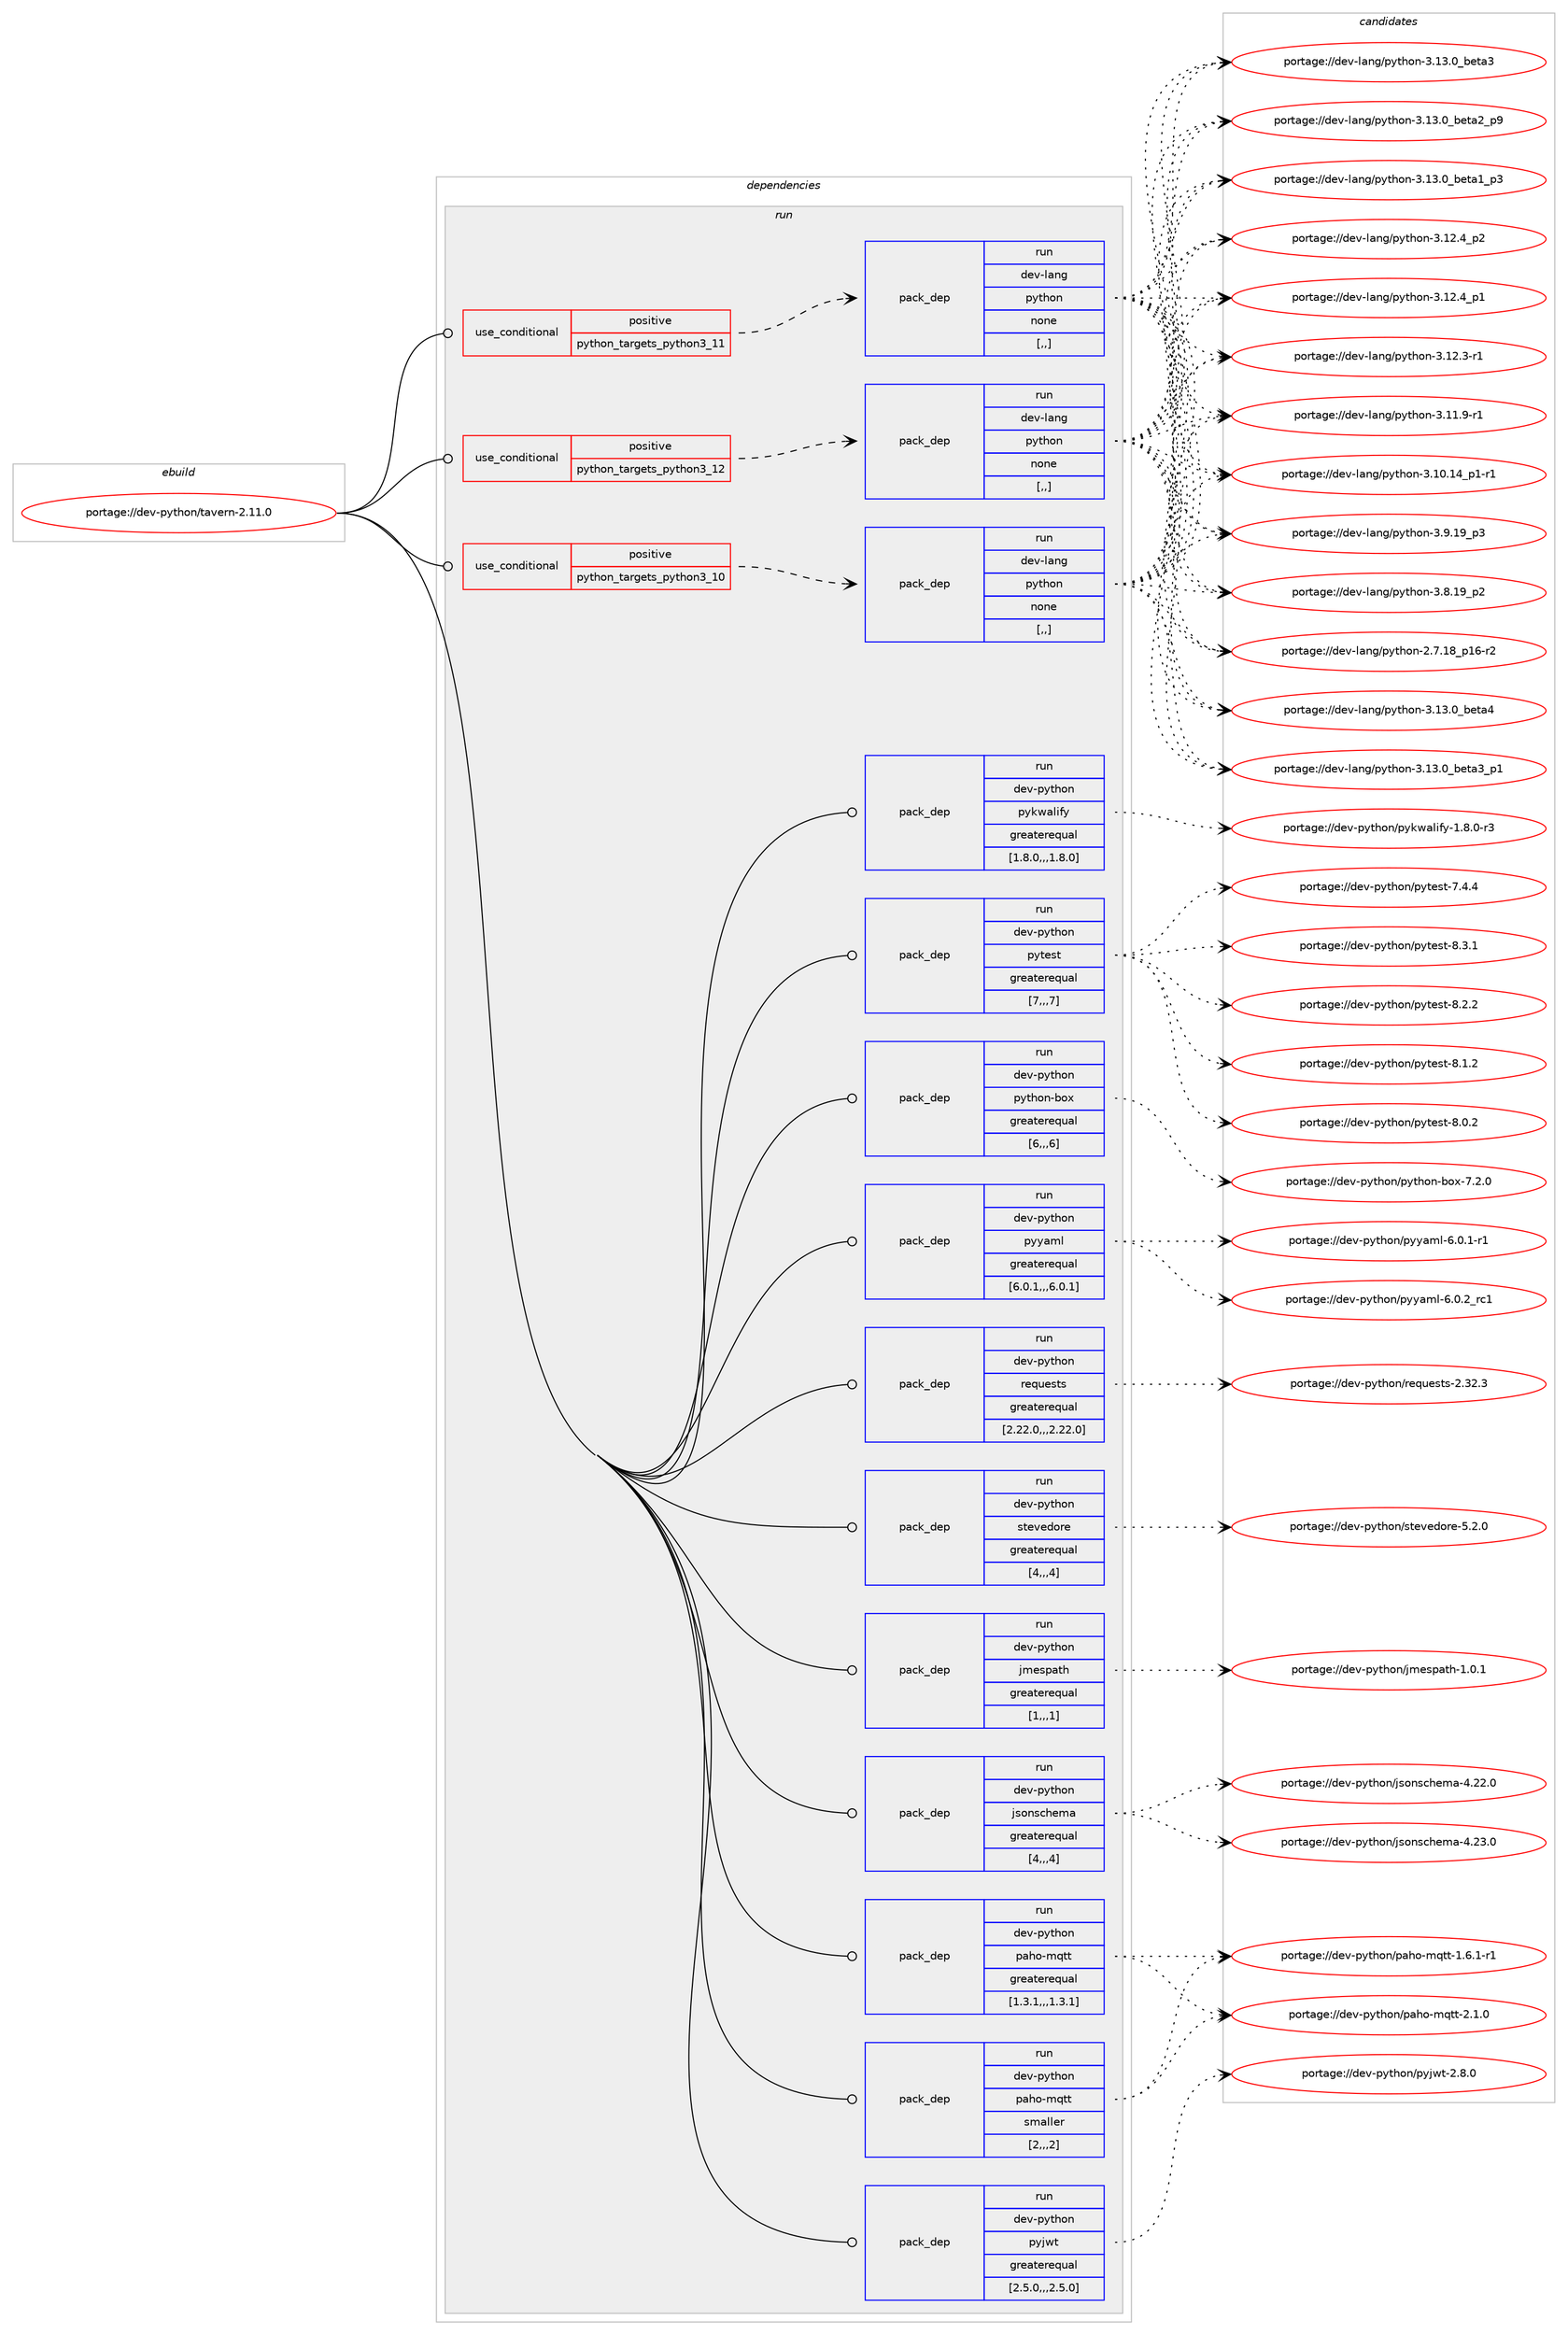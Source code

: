 digraph prolog {

# *************
# Graph options
# *************

newrank=true;
concentrate=true;
compound=true;
graph [rankdir=LR,fontname=Helvetica,fontsize=10,ranksep=1.5];#, ranksep=2.5, nodesep=0.2];
edge  [arrowhead=vee];
node  [fontname=Helvetica,fontsize=10];

# **********
# The ebuild
# **********

subgraph cluster_leftcol {
color=gray;
label=<<i>ebuild</i>>;
id [label="portage://dev-python/tavern-2.11.0", color=red, width=4, href="../dev-python/tavern-2.11.0.svg"];
}

# ****************
# The dependencies
# ****************

subgraph cluster_midcol {
color=gray;
label=<<i>dependencies</i>>;
subgraph cluster_compile {
fillcolor="#eeeeee";
style=filled;
label=<<i>compile</i>>;
}
subgraph cluster_compileandrun {
fillcolor="#eeeeee";
style=filled;
label=<<i>compile and run</i>>;
}
subgraph cluster_run {
fillcolor="#eeeeee";
style=filled;
label=<<i>run</i>>;
subgraph cond40678 {
dependency166243 [label=<<TABLE BORDER="0" CELLBORDER="1" CELLSPACING="0" CELLPADDING="4"><TR><TD ROWSPAN="3" CELLPADDING="10">use_conditional</TD></TR><TR><TD>positive</TD></TR><TR><TD>python_targets_python3_10</TD></TR></TABLE>>, shape=none, color=red];
subgraph pack124289 {
dependency166244 [label=<<TABLE BORDER="0" CELLBORDER="1" CELLSPACING="0" CELLPADDING="4" WIDTH="220"><TR><TD ROWSPAN="6" CELLPADDING="30">pack_dep</TD></TR><TR><TD WIDTH="110">run</TD></TR><TR><TD>dev-lang</TD></TR><TR><TD>python</TD></TR><TR><TD>none</TD></TR><TR><TD>[,,]</TD></TR></TABLE>>, shape=none, color=blue];
}
dependency166243:e -> dependency166244:w [weight=20,style="dashed",arrowhead="vee"];
}
id:e -> dependency166243:w [weight=20,style="solid",arrowhead="odot"];
subgraph cond40679 {
dependency166245 [label=<<TABLE BORDER="0" CELLBORDER="1" CELLSPACING="0" CELLPADDING="4"><TR><TD ROWSPAN="3" CELLPADDING="10">use_conditional</TD></TR><TR><TD>positive</TD></TR><TR><TD>python_targets_python3_11</TD></TR></TABLE>>, shape=none, color=red];
subgraph pack124290 {
dependency166246 [label=<<TABLE BORDER="0" CELLBORDER="1" CELLSPACING="0" CELLPADDING="4" WIDTH="220"><TR><TD ROWSPAN="6" CELLPADDING="30">pack_dep</TD></TR><TR><TD WIDTH="110">run</TD></TR><TR><TD>dev-lang</TD></TR><TR><TD>python</TD></TR><TR><TD>none</TD></TR><TR><TD>[,,]</TD></TR></TABLE>>, shape=none, color=blue];
}
dependency166245:e -> dependency166246:w [weight=20,style="dashed",arrowhead="vee"];
}
id:e -> dependency166245:w [weight=20,style="solid",arrowhead="odot"];
subgraph cond40680 {
dependency166247 [label=<<TABLE BORDER="0" CELLBORDER="1" CELLSPACING="0" CELLPADDING="4"><TR><TD ROWSPAN="3" CELLPADDING="10">use_conditional</TD></TR><TR><TD>positive</TD></TR><TR><TD>python_targets_python3_12</TD></TR></TABLE>>, shape=none, color=red];
subgraph pack124291 {
dependency166248 [label=<<TABLE BORDER="0" CELLBORDER="1" CELLSPACING="0" CELLPADDING="4" WIDTH="220"><TR><TD ROWSPAN="6" CELLPADDING="30">pack_dep</TD></TR><TR><TD WIDTH="110">run</TD></TR><TR><TD>dev-lang</TD></TR><TR><TD>python</TD></TR><TR><TD>none</TD></TR><TR><TD>[,,]</TD></TR></TABLE>>, shape=none, color=blue];
}
dependency166247:e -> dependency166248:w [weight=20,style="dashed",arrowhead="vee"];
}
id:e -> dependency166247:w [weight=20,style="solid",arrowhead="odot"];
subgraph pack124292 {
dependency166249 [label=<<TABLE BORDER="0" CELLBORDER="1" CELLSPACING="0" CELLPADDING="4" WIDTH="220"><TR><TD ROWSPAN="6" CELLPADDING="30">pack_dep</TD></TR><TR><TD WIDTH="110">run</TD></TR><TR><TD>dev-python</TD></TR><TR><TD>jmespath</TD></TR><TR><TD>greaterequal</TD></TR><TR><TD>[1,,,1]</TD></TR></TABLE>>, shape=none, color=blue];
}
id:e -> dependency166249:w [weight=20,style="solid",arrowhead="odot"];
subgraph pack124293 {
dependency166250 [label=<<TABLE BORDER="0" CELLBORDER="1" CELLSPACING="0" CELLPADDING="4" WIDTH="220"><TR><TD ROWSPAN="6" CELLPADDING="30">pack_dep</TD></TR><TR><TD WIDTH="110">run</TD></TR><TR><TD>dev-python</TD></TR><TR><TD>jsonschema</TD></TR><TR><TD>greaterequal</TD></TR><TR><TD>[4,,,4]</TD></TR></TABLE>>, shape=none, color=blue];
}
id:e -> dependency166250:w [weight=20,style="solid",arrowhead="odot"];
subgraph pack124294 {
dependency166251 [label=<<TABLE BORDER="0" CELLBORDER="1" CELLSPACING="0" CELLPADDING="4" WIDTH="220"><TR><TD ROWSPAN="6" CELLPADDING="30">pack_dep</TD></TR><TR><TD WIDTH="110">run</TD></TR><TR><TD>dev-python</TD></TR><TR><TD>paho-mqtt</TD></TR><TR><TD>greaterequal</TD></TR><TR><TD>[1.3.1,,,1.3.1]</TD></TR></TABLE>>, shape=none, color=blue];
}
id:e -> dependency166251:w [weight=20,style="solid",arrowhead="odot"];
subgraph pack124295 {
dependency166252 [label=<<TABLE BORDER="0" CELLBORDER="1" CELLSPACING="0" CELLPADDING="4" WIDTH="220"><TR><TD ROWSPAN="6" CELLPADDING="30">pack_dep</TD></TR><TR><TD WIDTH="110">run</TD></TR><TR><TD>dev-python</TD></TR><TR><TD>paho-mqtt</TD></TR><TR><TD>smaller</TD></TR><TR><TD>[2,,,2]</TD></TR></TABLE>>, shape=none, color=blue];
}
id:e -> dependency166252:w [weight=20,style="solid",arrowhead="odot"];
subgraph pack124296 {
dependency166253 [label=<<TABLE BORDER="0" CELLBORDER="1" CELLSPACING="0" CELLPADDING="4" WIDTH="220"><TR><TD ROWSPAN="6" CELLPADDING="30">pack_dep</TD></TR><TR><TD WIDTH="110">run</TD></TR><TR><TD>dev-python</TD></TR><TR><TD>pyjwt</TD></TR><TR><TD>greaterequal</TD></TR><TR><TD>[2.5.0,,,2.5.0]</TD></TR></TABLE>>, shape=none, color=blue];
}
id:e -> dependency166253:w [weight=20,style="solid",arrowhead="odot"];
subgraph pack124297 {
dependency166254 [label=<<TABLE BORDER="0" CELLBORDER="1" CELLSPACING="0" CELLPADDING="4" WIDTH="220"><TR><TD ROWSPAN="6" CELLPADDING="30">pack_dep</TD></TR><TR><TD WIDTH="110">run</TD></TR><TR><TD>dev-python</TD></TR><TR><TD>pykwalify</TD></TR><TR><TD>greaterequal</TD></TR><TR><TD>[1.8.0,,,1.8.0]</TD></TR></TABLE>>, shape=none, color=blue];
}
id:e -> dependency166254:w [weight=20,style="solid",arrowhead="odot"];
subgraph pack124298 {
dependency166255 [label=<<TABLE BORDER="0" CELLBORDER="1" CELLSPACING="0" CELLPADDING="4" WIDTH="220"><TR><TD ROWSPAN="6" CELLPADDING="30">pack_dep</TD></TR><TR><TD WIDTH="110">run</TD></TR><TR><TD>dev-python</TD></TR><TR><TD>pytest</TD></TR><TR><TD>greaterequal</TD></TR><TR><TD>[7,,,7]</TD></TR></TABLE>>, shape=none, color=blue];
}
id:e -> dependency166255:w [weight=20,style="solid",arrowhead="odot"];
subgraph pack124299 {
dependency166256 [label=<<TABLE BORDER="0" CELLBORDER="1" CELLSPACING="0" CELLPADDING="4" WIDTH="220"><TR><TD ROWSPAN="6" CELLPADDING="30">pack_dep</TD></TR><TR><TD WIDTH="110">run</TD></TR><TR><TD>dev-python</TD></TR><TR><TD>python-box</TD></TR><TR><TD>greaterequal</TD></TR><TR><TD>[6,,,6]</TD></TR></TABLE>>, shape=none, color=blue];
}
id:e -> dependency166256:w [weight=20,style="solid",arrowhead="odot"];
subgraph pack124300 {
dependency166257 [label=<<TABLE BORDER="0" CELLBORDER="1" CELLSPACING="0" CELLPADDING="4" WIDTH="220"><TR><TD ROWSPAN="6" CELLPADDING="30">pack_dep</TD></TR><TR><TD WIDTH="110">run</TD></TR><TR><TD>dev-python</TD></TR><TR><TD>pyyaml</TD></TR><TR><TD>greaterequal</TD></TR><TR><TD>[6.0.1,,,6.0.1]</TD></TR></TABLE>>, shape=none, color=blue];
}
id:e -> dependency166257:w [weight=20,style="solid",arrowhead="odot"];
subgraph pack124301 {
dependency166258 [label=<<TABLE BORDER="0" CELLBORDER="1" CELLSPACING="0" CELLPADDING="4" WIDTH="220"><TR><TD ROWSPAN="6" CELLPADDING="30">pack_dep</TD></TR><TR><TD WIDTH="110">run</TD></TR><TR><TD>dev-python</TD></TR><TR><TD>requests</TD></TR><TR><TD>greaterequal</TD></TR><TR><TD>[2.22.0,,,2.22.0]</TD></TR></TABLE>>, shape=none, color=blue];
}
id:e -> dependency166258:w [weight=20,style="solid",arrowhead="odot"];
subgraph pack124302 {
dependency166259 [label=<<TABLE BORDER="0" CELLBORDER="1" CELLSPACING="0" CELLPADDING="4" WIDTH="220"><TR><TD ROWSPAN="6" CELLPADDING="30">pack_dep</TD></TR><TR><TD WIDTH="110">run</TD></TR><TR><TD>dev-python</TD></TR><TR><TD>stevedore</TD></TR><TR><TD>greaterequal</TD></TR><TR><TD>[4,,,4]</TD></TR></TABLE>>, shape=none, color=blue];
}
id:e -> dependency166259:w [weight=20,style="solid",arrowhead="odot"];
}
}

# **************
# The candidates
# **************

subgraph cluster_choices {
rank=same;
color=gray;
label=<<i>candidates</i>>;

subgraph choice124289 {
color=black;
nodesep=1;
choice1001011184510897110103471121211161041111104551464951464895981011169752 [label="portage://dev-lang/python-3.13.0_beta4", color=red, width=4,href="../dev-lang/python-3.13.0_beta4.svg"];
choice10010111845108971101034711212111610411111045514649514648959810111697519511249 [label="portage://dev-lang/python-3.13.0_beta3_p1", color=red, width=4,href="../dev-lang/python-3.13.0_beta3_p1.svg"];
choice1001011184510897110103471121211161041111104551464951464895981011169751 [label="portage://dev-lang/python-3.13.0_beta3", color=red, width=4,href="../dev-lang/python-3.13.0_beta3.svg"];
choice10010111845108971101034711212111610411111045514649514648959810111697509511257 [label="portage://dev-lang/python-3.13.0_beta2_p9", color=red, width=4,href="../dev-lang/python-3.13.0_beta2_p9.svg"];
choice10010111845108971101034711212111610411111045514649514648959810111697499511251 [label="portage://dev-lang/python-3.13.0_beta1_p3", color=red, width=4,href="../dev-lang/python-3.13.0_beta1_p3.svg"];
choice100101118451089711010347112121116104111110455146495046529511250 [label="portage://dev-lang/python-3.12.4_p2", color=red, width=4,href="../dev-lang/python-3.12.4_p2.svg"];
choice100101118451089711010347112121116104111110455146495046529511249 [label="portage://dev-lang/python-3.12.4_p1", color=red, width=4,href="../dev-lang/python-3.12.4_p1.svg"];
choice100101118451089711010347112121116104111110455146495046514511449 [label="portage://dev-lang/python-3.12.3-r1", color=red, width=4,href="../dev-lang/python-3.12.3-r1.svg"];
choice100101118451089711010347112121116104111110455146494946574511449 [label="portage://dev-lang/python-3.11.9-r1", color=red, width=4,href="../dev-lang/python-3.11.9-r1.svg"];
choice100101118451089711010347112121116104111110455146494846495295112494511449 [label="portage://dev-lang/python-3.10.14_p1-r1", color=red, width=4,href="../dev-lang/python-3.10.14_p1-r1.svg"];
choice100101118451089711010347112121116104111110455146574649579511251 [label="portage://dev-lang/python-3.9.19_p3", color=red, width=4,href="../dev-lang/python-3.9.19_p3.svg"];
choice100101118451089711010347112121116104111110455146564649579511250 [label="portage://dev-lang/python-3.8.19_p2", color=red, width=4,href="../dev-lang/python-3.8.19_p2.svg"];
choice100101118451089711010347112121116104111110455046554649569511249544511450 [label="portage://dev-lang/python-2.7.18_p16-r2", color=red, width=4,href="../dev-lang/python-2.7.18_p16-r2.svg"];
dependency166244:e -> choice1001011184510897110103471121211161041111104551464951464895981011169752:w [style=dotted,weight="100"];
dependency166244:e -> choice10010111845108971101034711212111610411111045514649514648959810111697519511249:w [style=dotted,weight="100"];
dependency166244:e -> choice1001011184510897110103471121211161041111104551464951464895981011169751:w [style=dotted,weight="100"];
dependency166244:e -> choice10010111845108971101034711212111610411111045514649514648959810111697509511257:w [style=dotted,weight="100"];
dependency166244:e -> choice10010111845108971101034711212111610411111045514649514648959810111697499511251:w [style=dotted,weight="100"];
dependency166244:e -> choice100101118451089711010347112121116104111110455146495046529511250:w [style=dotted,weight="100"];
dependency166244:e -> choice100101118451089711010347112121116104111110455146495046529511249:w [style=dotted,weight="100"];
dependency166244:e -> choice100101118451089711010347112121116104111110455146495046514511449:w [style=dotted,weight="100"];
dependency166244:e -> choice100101118451089711010347112121116104111110455146494946574511449:w [style=dotted,weight="100"];
dependency166244:e -> choice100101118451089711010347112121116104111110455146494846495295112494511449:w [style=dotted,weight="100"];
dependency166244:e -> choice100101118451089711010347112121116104111110455146574649579511251:w [style=dotted,weight="100"];
dependency166244:e -> choice100101118451089711010347112121116104111110455146564649579511250:w [style=dotted,weight="100"];
dependency166244:e -> choice100101118451089711010347112121116104111110455046554649569511249544511450:w [style=dotted,weight="100"];
}
subgraph choice124290 {
color=black;
nodesep=1;
choice1001011184510897110103471121211161041111104551464951464895981011169752 [label="portage://dev-lang/python-3.13.0_beta4", color=red, width=4,href="../dev-lang/python-3.13.0_beta4.svg"];
choice10010111845108971101034711212111610411111045514649514648959810111697519511249 [label="portage://dev-lang/python-3.13.0_beta3_p1", color=red, width=4,href="../dev-lang/python-3.13.0_beta3_p1.svg"];
choice1001011184510897110103471121211161041111104551464951464895981011169751 [label="portage://dev-lang/python-3.13.0_beta3", color=red, width=4,href="../dev-lang/python-3.13.0_beta3.svg"];
choice10010111845108971101034711212111610411111045514649514648959810111697509511257 [label="portage://dev-lang/python-3.13.0_beta2_p9", color=red, width=4,href="../dev-lang/python-3.13.0_beta2_p9.svg"];
choice10010111845108971101034711212111610411111045514649514648959810111697499511251 [label="portage://dev-lang/python-3.13.0_beta1_p3", color=red, width=4,href="../dev-lang/python-3.13.0_beta1_p3.svg"];
choice100101118451089711010347112121116104111110455146495046529511250 [label="portage://dev-lang/python-3.12.4_p2", color=red, width=4,href="../dev-lang/python-3.12.4_p2.svg"];
choice100101118451089711010347112121116104111110455146495046529511249 [label="portage://dev-lang/python-3.12.4_p1", color=red, width=4,href="../dev-lang/python-3.12.4_p1.svg"];
choice100101118451089711010347112121116104111110455146495046514511449 [label="portage://dev-lang/python-3.12.3-r1", color=red, width=4,href="../dev-lang/python-3.12.3-r1.svg"];
choice100101118451089711010347112121116104111110455146494946574511449 [label="portage://dev-lang/python-3.11.9-r1", color=red, width=4,href="../dev-lang/python-3.11.9-r1.svg"];
choice100101118451089711010347112121116104111110455146494846495295112494511449 [label="portage://dev-lang/python-3.10.14_p1-r1", color=red, width=4,href="../dev-lang/python-3.10.14_p1-r1.svg"];
choice100101118451089711010347112121116104111110455146574649579511251 [label="portage://dev-lang/python-3.9.19_p3", color=red, width=4,href="../dev-lang/python-3.9.19_p3.svg"];
choice100101118451089711010347112121116104111110455146564649579511250 [label="portage://dev-lang/python-3.8.19_p2", color=red, width=4,href="../dev-lang/python-3.8.19_p2.svg"];
choice100101118451089711010347112121116104111110455046554649569511249544511450 [label="portage://dev-lang/python-2.7.18_p16-r2", color=red, width=4,href="../dev-lang/python-2.7.18_p16-r2.svg"];
dependency166246:e -> choice1001011184510897110103471121211161041111104551464951464895981011169752:w [style=dotted,weight="100"];
dependency166246:e -> choice10010111845108971101034711212111610411111045514649514648959810111697519511249:w [style=dotted,weight="100"];
dependency166246:e -> choice1001011184510897110103471121211161041111104551464951464895981011169751:w [style=dotted,weight="100"];
dependency166246:e -> choice10010111845108971101034711212111610411111045514649514648959810111697509511257:w [style=dotted,weight="100"];
dependency166246:e -> choice10010111845108971101034711212111610411111045514649514648959810111697499511251:w [style=dotted,weight="100"];
dependency166246:e -> choice100101118451089711010347112121116104111110455146495046529511250:w [style=dotted,weight="100"];
dependency166246:e -> choice100101118451089711010347112121116104111110455146495046529511249:w [style=dotted,weight="100"];
dependency166246:e -> choice100101118451089711010347112121116104111110455146495046514511449:w [style=dotted,weight="100"];
dependency166246:e -> choice100101118451089711010347112121116104111110455146494946574511449:w [style=dotted,weight="100"];
dependency166246:e -> choice100101118451089711010347112121116104111110455146494846495295112494511449:w [style=dotted,weight="100"];
dependency166246:e -> choice100101118451089711010347112121116104111110455146574649579511251:w [style=dotted,weight="100"];
dependency166246:e -> choice100101118451089711010347112121116104111110455146564649579511250:w [style=dotted,weight="100"];
dependency166246:e -> choice100101118451089711010347112121116104111110455046554649569511249544511450:w [style=dotted,weight="100"];
}
subgraph choice124291 {
color=black;
nodesep=1;
choice1001011184510897110103471121211161041111104551464951464895981011169752 [label="portage://dev-lang/python-3.13.0_beta4", color=red, width=4,href="../dev-lang/python-3.13.0_beta4.svg"];
choice10010111845108971101034711212111610411111045514649514648959810111697519511249 [label="portage://dev-lang/python-3.13.0_beta3_p1", color=red, width=4,href="../dev-lang/python-3.13.0_beta3_p1.svg"];
choice1001011184510897110103471121211161041111104551464951464895981011169751 [label="portage://dev-lang/python-3.13.0_beta3", color=red, width=4,href="../dev-lang/python-3.13.0_beta3.svg"];
choice10010111845108971101034711212111610411111045514649514648959810111697509511257 [label="portage://dev-lang/python-3.13.0_beta2_p9", color=red, width=4,href="../dev-lang/python-3.13.0_beta2_p9.svg"];
choice10010111845108971101034711212111610411111045514649514648959810111697499511251 [label="portage://dev-lang/python-3.13.0_beta1_p3", color=red, width=4,href="../dev-lang/python-3.13.0_beta1_p3.svg"];
choice100101118451089711010347112121116104111110455146495046529511250 [label="portage://dev-lang/python-3.12.4_p2", color=red, width=4,href="../dev-lang/python-3.12.4_p2.svg"];
choice100101118451089711010347112121116104111110455146495046529511249 [label="portage://dev-lang/python-3.12.4_p1", color=red, width=4,href="../dev-lang/python-3.12.4_p1.svg"];
choice100101118451089711010347112121116104111110455146495046514511449 [label="portage://dev-lang/python-3.12.3-r1", color=red, width=4,href="../dev-lang/python-3.12.3-r1.svg"];
choice100101118451089711010347112121116104111110455146494946574511449 [label="portage://dev-lang/python-3.11.9-r1", color=red, width=4,href="../dev-lang/python-3.11.9-r1.svg"];
choice100101118451089711010347112121116104111110455146494846495295112494511449 [label="portage://dev-lang/python-3.10.14_p1-r1", color=red, width=4,href="../dev-lang/python-3.10.14_p1-r1.svg"];
choice100101118451089711010347112121116104111110455146574649579511251 [label="portage://dev-lang/python-3.9.19_p3", color=red, width=4,href="../dev-lang/python-3.9.19_p3.svg"];
choice100101118451089711010347112121116104111110455146564649579511250 [label="portage://dev-lang/python-3.8.19_p2", color=red, width=4,href="../dev-lang/python-3.8.19_p2.svg"];
choice100101118451089711010347112121116104111110455046554649569511249544511450 [label="portage://dev-lang/python-2.7.18_p16-r2", color=red, width=4,href="../dev-lang/python-2.7.18_p16-r2.svg"];
dependency166248:e -> choice1001011184510897110103471121211161041111104551464951464895981011169752:w [style=dotted,weight="100"];
dependency166248:e -> choice10010111845108971101034711212111610411111045514649514648959810111697519511249:w [style=dotted,weight="100"];
dependency166248:e -> choice1001011184510897110103471121211161041111104551464951464895981011169751:w [style=dotted,weight="100"];
dependency166248:e -> choice10010111845108971101034711212111610411111045514649514648959810111697509511257:w [style=dotted,weight="100"];
dependency166248:e -> choice10010111845108971101034711212111610411111045514649514648959810111697499511251:w [style=dotted,weight="100"];
dependency166248:e -> choice100101118451089711010347112121116104111110455146495046529511250:w [style=dotted,weight="100"];
dependency166248:e -> choice100101118451089711010347112121116104111110455146495046529511249:w [style=dotted,weight="100"];
dependency166248:e -> choice100101118451089711010347112121116104111110455146495046514511449:w [style=dotted,weight="100"];
dependency166248:e -> choice100101118451089711010347112121116104111110455146494946574511449:w [style=dotted,weight="100"];
dependency166248:e -> choice100101118451089711010347112121116104111110455146494846495295112494511449:w [style=dotted,weight="100"];
dependency166248:e -> choice100101118451089711010347112121116104111110455146574649579511251:w [style=dotted,weight="100"];
dependency166248:e -> choice100101118451089711010347112121116104111110455146564649579511250:w [style=dotted,weight="100"];
dependency166248:e -> choice100101118451089711010347112121116104111110455046554649569511249544511450:w [style=dotted,weight="100"];
}
subgraph choice124292 {
color=black;
nodesep=1;
choice100101118451121211161041111104710610910111511297116104454946484649 [label="portage://dev-python/jmespath-1.0.1", color=red, width=4,href="../dev-python/jmespath-1.0.1.svg"];
dependency166249:e -> choice100101118451121211161041111104710610910111511297116104454946484649:w [style=dotted,weight="100"];
}
subgraph choice124293 {
color=black;
nodesep=1;
choice1001011184511212111610411111047106115111110115991041011099745524650514648 [label="portage://dev-python/jsonschema-4.23.0", color=red, width=4,href="../dev-python/jsonschema-4.23.0.svg"];
choice1001011184511212111610411111047106115111110115991041011099745524650504648 [label="portage://dev-python/jsonschema-4.22.0", color=red, width=4,href="../dev-python/jsonschema-4.22.0.svg"];
dependency166250:e -> choice1001011184511212111610411111047106115111110115991041011099745524650514648:w [style=dotted,weight="100"];
dependency166250:e -> choice1001011184511212111610411111047106115111110115991041011099745524650504648:w [style=dotted,weight="100"];
}
subgraph choice124294 {
color=black;
nodesep=1;
choice10010111845112121116104111110471129710411145109113116116455046494648 [label="portage://dev-python/paho-mqtt-2.1.0", color=red, width=4,href="../dev-python/paho-mqtt-2.1.0.svg"];
choice100101118451121211161041111104711297104111451091131161164549465446494511449 [label="portage://dev-python/paho-mqtt-1.6.1-r1", color=red, width=4,href="../dev-python/paho-mqtt-1.6.1-r1.svg"];
dependency166251:e -> choice10010111845112121116104111110471129710411145109113116116455046494648:w [style=dotted,weight="100"];
dependency166251:e -> choice100101118451121211161041111104711297104111451091131161164549465446494511449:w [style=dotted,weight="100"];
}
subgraph choice124295 {
color=black;
nodesep=1;
choice10010111845112121116104111110471129710411145109113116116455046494648 [label="portage://dev-python/paho-mqtt-2.1.0", color=red, width=4,href="../dev-python/paho-mqtt-2.1.0.svg"];
choice100101118451121211161041111104711297104111451091131161164549465446494511449 [label="portage://dev-python/paho-mqtt-1.6.1-r1", color=red, width=4,href="../dev-python/paho-mqtt-1.6.1-r1.svg"];
dependency166252:e -> choice10010111845112121116104111110471129710411145109113116116455046494648:w [style=dotted,weight="100"];
dependency166252:e -> choice100101118451121211161041111104711297104111451091131161164549465446494511449:w [style=dotted,weight="100"];
}
subgraph choice124296 {
color=black;
nodesep=1;
choice1001011184511212111610411111047112121106119116455046564648 [label="portage://dev-python/pyjwt-2.8.0", color=red, width=4,href="../dev-python/pyjwt-2.8.0.svg"];
dependency166253:e -> choice1001011184511212111610411111047112121106119116455046564648:w [style=dotted,weight="100"];
}
subgraph choice124297 {
color=black;
nodesep=1;
choice1001011184511212111610411111047112121107119971081051021214549465646484511451 [label="portage://dev-python/pykwalify-1.8.0-r3", color=red, width=4,href="../dev-python/pykwalify-1.8.0-r3.svg"];
dependency166254:e -> choice1001011184511212111610411111047112121107119971081051021214549465646484511451:w [style=dotted,weight="100"];
}
subgraph choice124298 {
color=black;
nodesep=1;
choice1001011184511212111610411111047112121116101115116455646514649 [label="portage://dev-python/pytest-8.3.1", color=red, width=4,href="../dev-python/pytest-8.3.1.svg"];
choice1001011184511212111610411111047112121116101115116455646504650 [label="portage://dev-python/pytest-8.2.2", color=red, width=4,href="../dev-python/pytest-8.2.2.svg"];
choice1001011184511212111610411111047112121116101115116455646494650 [label="portage://dev-python/pytest-8.1.2", color=red, width=4,href="../dev-python/pytest-8.1.2.svg"];
choice1001011184511212111610411111047112121116101115116455646484650 [label="portage://dev-python/pytest-8.0.2", color=red, width=4,href="../dev-python/pytest-8.0.2.svg"];
choice1001011184511212111610411111047112121116101115116455546524652 [label="portage://dev-python/pytest-7.4.4", color=red, width=4,href="../dev-python/pytest-7.4.4.svg"];
dependency166255:e -> choice1001011184511212111610411111047112121116101115116455646514649:w [style=dotted,weight="100"];
dependency166255:e -> choice1001011184511212111610411111047112121116101115116455646504650:w [style=dotted,weight="100"];
dependency166255:e -> choice1001011184511212111610411111047112121116101115116455646494650:w [style=dotted,weight="100"];
dependency166255:e -> choice1001011184511212111610411111047112121116101115116455646484650:w [style=dotted,weight="100"];
dependency166255:e -> choice1001011184511212111610411111047112121116101115116455546524652:w [style=dotted,weight="100"];
}
subgraph choice124299 {
color=black;
nodesep=1;
choice10010111845112121116104111110471121211161041111104598111120455546504648 [label="portage://dev-python/python-box-7.2.0", color=red, width=4,href="../dev-python/python-box-7.2.0.svg"];
dependency166256:e -> choice10010111845112121116104111110471121211161041111104598111120455546504648:w [style=dotted,weight="100"];
}
subgraph choice124300 {
color=black;
nodesep=1;
choice100101118451121211161041111104711212112197109108455446484650951149949 [label="portage://dev-python/pyyaml-6.0.2_rc1", color=red, width=4,href="../dev-python/pyyaml-6.0.2_rc1.svg"];
choice1001011184511212111610411111047112121121971091084554464846494511449 [label="portage://dev-python/pyyaml-6.0.1-r1", color=red, width=4,href="../dev-python/pyyaml-6.0.1-r1.svg"];
dependency166257:e -> choice100101118451121211161041111104711212112197109108455446484650951149949:w [style=dotted,weight="100"];
dependency166257:e -> choice1001011184511212111610411111047112121121971091084554464846494511449:w [style=dotted,weight="100"];
}
subgraph choice124301 {
color=black;
nodesep=1;
choice100101118451121211161041111104711410111311710111511611545504651504651 [label="portage://dev-python/requests-2.32.3", color=red, width=4,href="../dev-python/requests-2.32.3.svg"];
dependency166258:e -> choice100101118451121211161041111104711410111311710111511611545504651504651:w [style=dotted,weight="100"];
}
subgraph choice124302 {
color=black;
nodesep=1;
choice1001011184511212111610411111047115116101118101100111114101455346504648 [label="portage://dev-python/stevedore-5.2.0", color=red, width=4,href="../dev-python/stevedore-5.2.0.svg"];
dependency166259:e -> choice1001011184511212111610411111047115116101118101100111114101455346504648:w [style=dotted,weight="100"];
}
}

}
